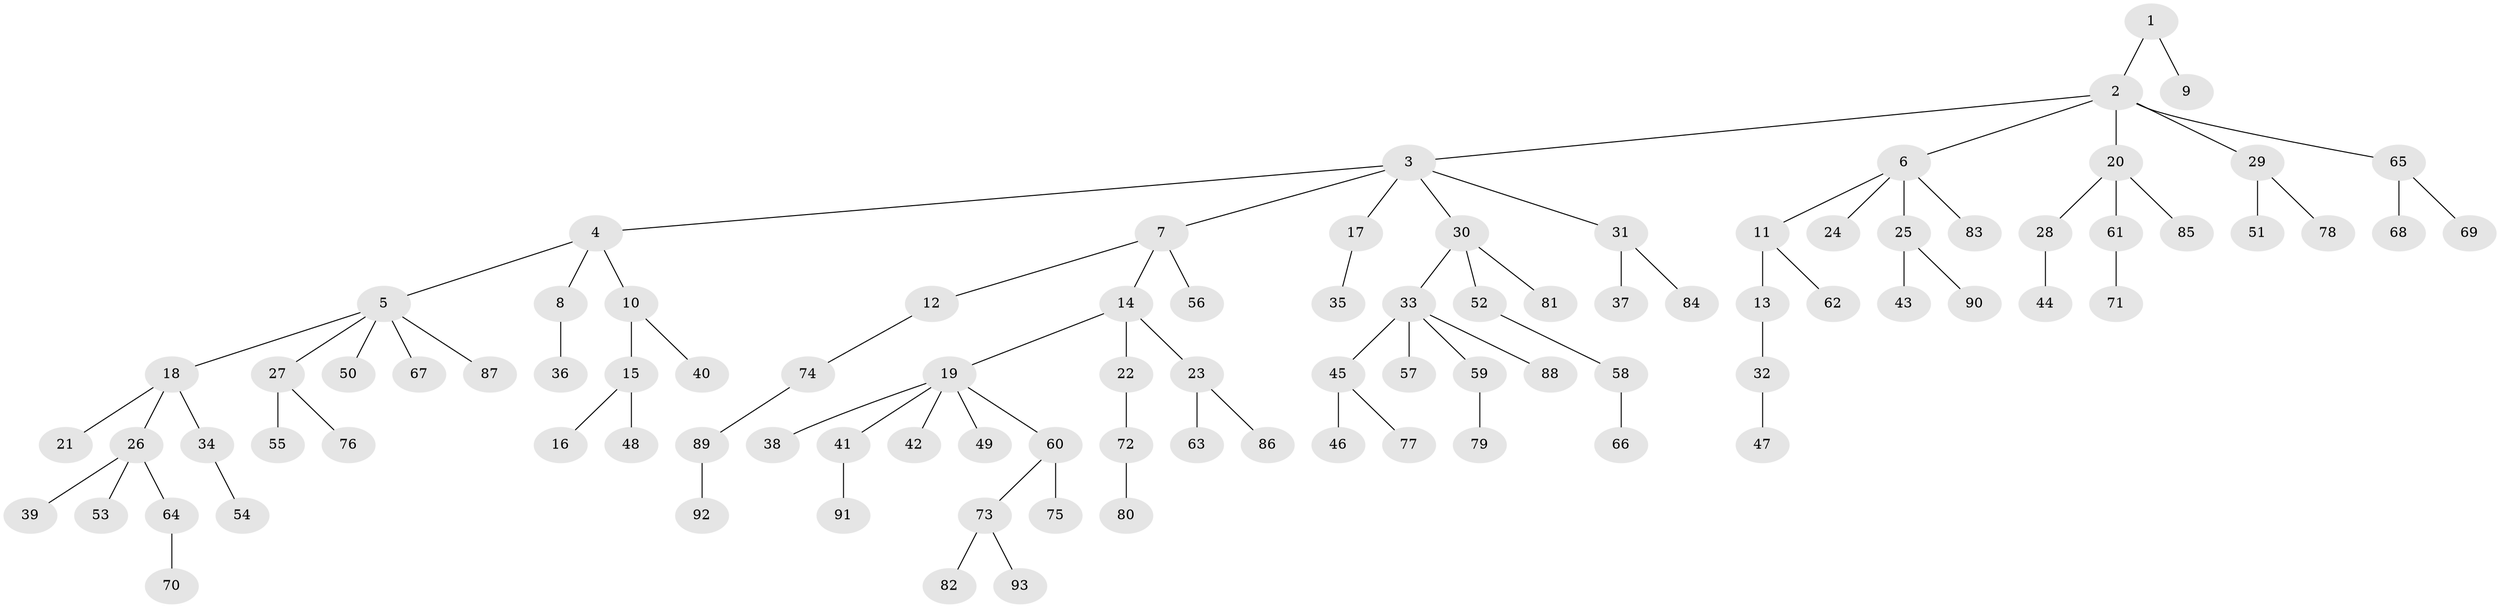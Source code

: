 // Generated by graph-tools (version 1.1) at 2025/11/02/27/25 16:11:28]
// undirected, 93 vertices, 92 edges
graph export_dot {
graph [start="1"]
  node [color=gray90,style=filled];
  1;
  2;
  3;
  4;
  5;
  6;
  7;
  8;
  9;
  10;
  11;
  12;
  13;
  14;
  15;
  16;
  17;
  18;
  19;
  20;
  21;
  22;
  23;
  24;
  25;
  26;
  27;
  28;
  29;
  30;
  31;
  32;
  33;
  34;
  35;
  36;
  37;
  38;
  39;
  40;
  41;
  42;
  43;
  44;
  45;
  46;
  47;
  48;
  49;
  50;
  51;
  52;
  53;
  54;
  55;
  56;
  57;
  58;
  59;
  60;
  61;
  62;
  63;
  64;
  65;
  66;
  67;
  68;
  69;
  70;
  71;
  72;
  73;
  74;
  75;
  76;
  77;
  78;
  79;
  80;
  81;
  82;
  83;
  84;
  85;
  86;
  87;
  88;
  89;
  90;
  91;
  92;
  93;
  1 -- 2;
  1 -- 9;
  2 -- 3;
  2 -- 6;
  2 -- 20;
  2 -- 29;
  2 -- 65;
  3 -- 4;
  3 -- 7;
  3 -- 17;
  3 -- 30;
  3 -- 31;
  4 -- 5;
  4 -- 8;
  4 -- 10;
  5 -- 18;
  5 -- 27;
  5 -- 50;
  5 -- 67;
  5 -- 87;
  6 -- 11;
  6 -- 24;
  6 -- 25;
  6 -- 83;
  7 -- 12;
  7 -- 14;
  7 -- 56;
  8 -- 36;
  10 -- 15;
  10 -- 40;
  11 -- 13;
  11 -- 62;
  12 -- 74;
  13 -- 32;
  14 -- 19;
  14 -- 22;
  14 -- 23;
  15 -- 16;
  15 -- 48;
  17 -- 35;
  18 -- 21;
  18 -- 26;
  18 -- 34;
  19 -- 38;
  19 -- 41;
  19 -- 42;
  19 -- 49;
  19 -- 60;
  20 -- 28;
  20 -- 61;
  20 -- 85;
  22 -- 72;
  23 -- 63;
  23 -- 86;
  25 -- 43;
  25 -- 90;
  26 -- 39;
  26 -- 53;
  26 -- 64;
  27 -- 55;
  27 -- 76;
  28 -- 44;
  29 -- 51;
  29 -- 78;
  30 -- 33;
  30 -- 52;
  30 -- 81;
  31 -- 37;
  31 -- 84;
  32 -- 47;
  33 -- 45;
  33 -- 57;
  33 -- 59;
  33 -- 88;
  34 -- 54;
  41 -- 91;
  45 -- 46;
  45 -- 77;
  52 -- 58;
  58 -- 66;
  59 -- 79;
  60 -- 73;
  60 -- 75;
  61 -- 71;
  64 -- 70;
  65 -- 68;
  65 -- 69;
  72 -- 80;
  73 -- 82;
  73 -- 93;
  74 -- 89;
  89 -- 92;
}
